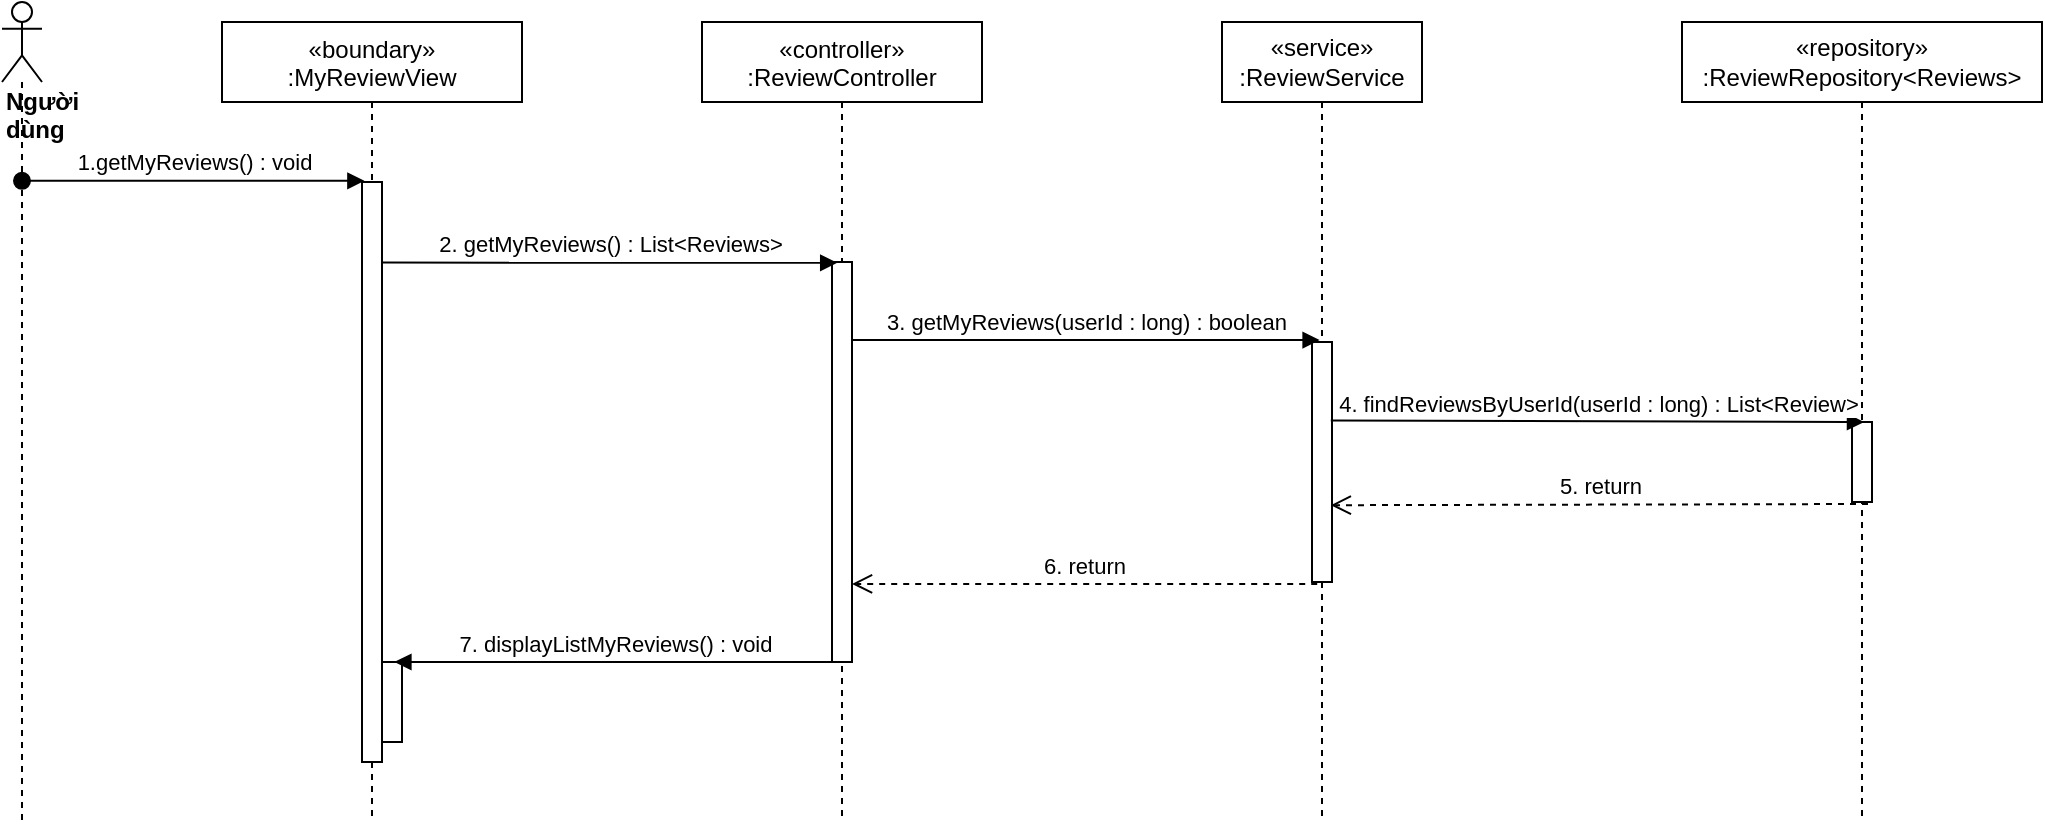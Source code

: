 <mxfile version="14.6.13" type="device"><diagram id="kgpKYQtTHZ0yAKxKKP6v" name="Page-1"><mxGraphModel dx="1108" dy="425" grid="1" gridSize="10" guides="1" tooltips="1" connect="1" arrows="1" fold="1" page="1" pageScale="1" pageWidth="850" pageHeight="1100" math="0" shadow="0"><root><mxCell id="0"/><mxCell id="1" parent="0"/><mxCell id="yrAwT9c3LckqeC45SyWD-1" value="«boundary»&#10;:MyReviewView" style="shape=umlLifeline;perimeter=lifelinePerimeter;container=1;collapsible=0;recursiveResize=0;rounded=0;shadow=0;strokeWidth=1;" parent="1" vertex="1"><mxGeometry x="160" y="80" width="150" height="400" as="geometry"/></mxCell><mxCell id="yrAwT9c3LckqeC45SyWD-6" value="" style="html=1;points=[];perimeter=orthogonalPerimeter;" parent="yrAwT9c3LckqeC45SyWD-1" vertex="1"><mxGeometry x="70" y="80" width="10" height="290" as="geometry"/></mxCell><mxCell id="yrAwT9c3LckqeC45SyWD-7" value="" style="html=1;points=[];perimeter=orthogonalPerimeter;" parent="yrAwT9c3LckqeC45SyWD-1" vertex="1"><mxGeometry x="80" y="320" width="10" height="40" as="geometry"/></mxCell><mxCell id="yrAwT9c3LckqeC45SyWD-8" value="«controller»&#10;:ReviewController" style="shape=umlLifeline;perimeter=lifelinePerimeter;container=1;collapsible=0;recursiveResize=0;rounded=0;shadow=0;strokeWidth=1;size=40;" parent="1" vertex="1"><mxGeometry x="400" y="80" width="140" height="400" as="geometry"/></mxCell><mxCell id="yrAwT9c3LckqeC45SyWD-9" value="" style="points=[];perimeter=orthogonalPerimeter;rounded=0;shadow=0;strokeWidth=1;" parent="yrAwT9c3LckqeC45SyWD-8" vertex="1"><mxGeometry x="65" y="120" width="10" height="200" as="geometry"/></mxCell><mxCell id="yrAwT9c3LckqeC45SyWD-10" value="&lt;div&gt;&lt;b&gt;Người dùng&lt;/b&gt;&lt;/div&gt;" style="shape=umlLifeline;participant=umlActor;perimeter=lifelinePerimeter;whiteSpace=wrap;html=1;container=1;collapsible=0;recursiveResize=0;verticalAlign=top;spacingTop=36;outlineConnect=0;align=left;" parent="1" vertex="1"><mxGeometry x="50" y="70" width="20" height="410" as="geometry"/></mxCell><mxCell id="yrAwT9c3LckqeC45SyWD-11" value="&lt;span&gt;«service»&lt;br&gt;&lt;/span&gt;:ReviewService" style="shape=umlLifeline;perimeter=lifelinePerimeter;whiteSpace=wrap;html=1;container=1;collapsible=0;recursiveResize=0;outlineConnect=0;" parent="1" vertex="1"><mxGeometry x="660" y="80" width="100" height="400" as="geometry"/></mxCell><mxCell id="yrAwT9c3LckqeC45SyWD-12" value="" style="points=[];perimeter=orthogonalPerimeter;rounded=0;shadow=0;strokeWidth=1;" parent="yrAwT9c3LckqeC45SyWD-11" vertex="1"><mxGeometry x="45" y="160" width="10" height="120" as="geometry"/></mxCell><mxCell id="yrAwT9c3LckqeC45SyWD-13" value="1.getMyReviews() : void" style="html=1;verticalAlign=bottom;startArrow=oval;startFill=1;endArrow=block;startSize=8;entryX=0.12;entryY=-0.002;entryDx=0;entryDy=0;entryPerimeter=0;" parent="1" source="yrAwT9c3LckqeC45SyWD-10" target="yrAwT9c3LckqeC45SyWD-6" edge="1"><mxGeometry width="60" relative="1" as="geometry"><mxPoint x="400" y="230" as="sourcePoint"/><mxPoint x="240" y="170" as="targetPoint"/></mxGeometry></mxCell><mxCell id="yrAwT9c3LckqeC45SyWD-14" value="&lt;span&gt;«repository»&lt;br&gt;&lt;/span&gt;:ReviewRepository&amp;lt;Reviews&amp;gt;" style="shape=umlLifeline;perimeter=lifelinePerimeter;whiteSpace=wrap;html=1;container=1;collapsible=0;recursiveResize=0;outlineConnect=0;" parent="1" vertex="1"><mxGeometry x="890" y="80" width="180" height="400" as="geometry"/></mxCell><mxCell id="yrAwT9c3LckqeC45SyWD-15" value="" style="points=[];perimeter=orthogonalPerimeter;rounded=0;shadow=0;strokeWidth=1;" parent="yrAwT9c3LckqeC45SyWD-14" vertex="1"><mxGeometry x="85" y="200" width="10" height="40" as="geometry"/></mxCell><mxCell id="yrAwT9c3LckqeC45SyWD-16" value="3. getMyReviews(userId : long) : boolean" style="html=1;verticalAlign=bottom;endArrow=block;entryX=0.38;entryY=-0.008;entryDx=0;entryDy=0;entryPerimeter=0;" parent="1" source="yrAwT9c3LckqeC45SyWD-9" target="yrAwT9c3LckqeC45SyWD-12" edge="1"><mxGeometry width="80" relative="1" as="geometry"><mxPoint x="640" y="468" as="sourcePoint"/><mxPoint x="790" y="394" as="targetPoint"/></mxGeometry></mxCell><mxCell id="yrAwT9c3LckqeC45SyWD-17" value="6. return" style="html=1;verticalAlign=bottom;endArrow=open;dashed=1;endSize=8;exitX=0.26;exitY=1.008;exitDx=0;exitDy=0;exitPerimeter=0;" parent="1" source="yrAwT9c3LckqeC45SyWD-12" target="yrAwT9c3LckqeC45SyWD-9" edge="1"><mxGeometry relative="1" as="geometry"><mxPoint x="780" y="342" as="sourcePoint"/><mxPoint x="620" y="491" as="targetPoint"/></mxGeometry></mxCell><mxCell id="yrAwT9c3LckqeC45SyWD-18" value="4. findReviewsByUserId(userId : long) : List&amp;lt;Review&amp;gt;" style="html=1;verticalAlign=bottom;endArrow=block;entryX=0.6;entryY=0;entryDx=0;entryDy=0;entryPerimeter=0;exitX=0.94;exitY=0.327;exitDx=0;exitDy=0;exitPerimeter=0;" parent="1" source="yrAwT9c3LckqeC45SyWD-12" target="yrAwT9c3LckqeC45SyWD-15" edge="1"><mxGeometry width="80" relative="1" as="geometry"><mxPoint x="936" y="500" as="sourcePoint"/><mxPoint x="840" y="430" as="targetPoint"/></mxGeometry></mxCell><mxCell id="yrAwT9c3LckqeC45SyWD-19" value="5. return" style="html=1;verticalAlign=bottom;endArrow=open;dashed=1;endSize=8;exitX=0.8;exitY=1.025;exitDx=0;exitDy=0;exitPerimeter=0;entryX=0.94;entryY=0.68;entryDx=0;entryDy=0;entryPerimeter=0;" parent="1" source="yrAwT9c3LckqeC45SyWD-15" target="yrAwT9c3LckqeC45SyWD-12" edge="1"><mxGeometry relative="1" as="geometry"><mxPoint x="840" y="430" as="sourcePoint"/><mxPoint x="830" y="321" as="targetPoint"/></mxGeometry></mxCell><mxCell id="yrAwT9c3LckqeC45SyWD-23" value="2. getMyReviews() : List&amp;lt;Reviews&amp;gt;" style="html=1;verticalAlign=bottom;endArrow=block;entryX=0.26;entryY=0.002;entryDx=0;entryDy=0;entryPerimeter=0;exitX=1;exitY=0.139;exitDx=0;exitDy=0;exitPerimeter=0;" parent="1" source="yrAwT9c3LckqeC45SyWD-6" target="yrAwT9c3LckqeC45SyWD-9" edge="1"><mxGeometry width="80" relative="1" as="geometry"><mxPoint x="330" y="431" as="sourcePoint"/><mxPoint x="610" y="440" as="targetPoint"/></mxGeometry></mxCell><mxCell id="yrAwT9c3LckqeC45SyWD-29" value="7. displayListMyReviews() : void" style="verticalAlign=bottom;endArrow=block;shadow=0;strokeWidth=1;exitX=0.3;exitY=1;exitDx=0;exitDy=0;exitPerimeter=0;entryX=0.62;entryY=0;entryDx=0;entryDy=0;entryPerimeter=0;" parent="1" source="yrAwT9c3LckqeC45SyWD-9" target="yrAwT9c3LckqeC45SyWD-7" edge="1"><mxGeometry relative="1" as="geometry"><mxPoint x="563.2" y="359.2" as="sourcePoint"/><mxPoint x="341" y="744" as="targetPoint"/></mxGeometry></mxCell></root></mxGraphModel></diagram></mxfile>
